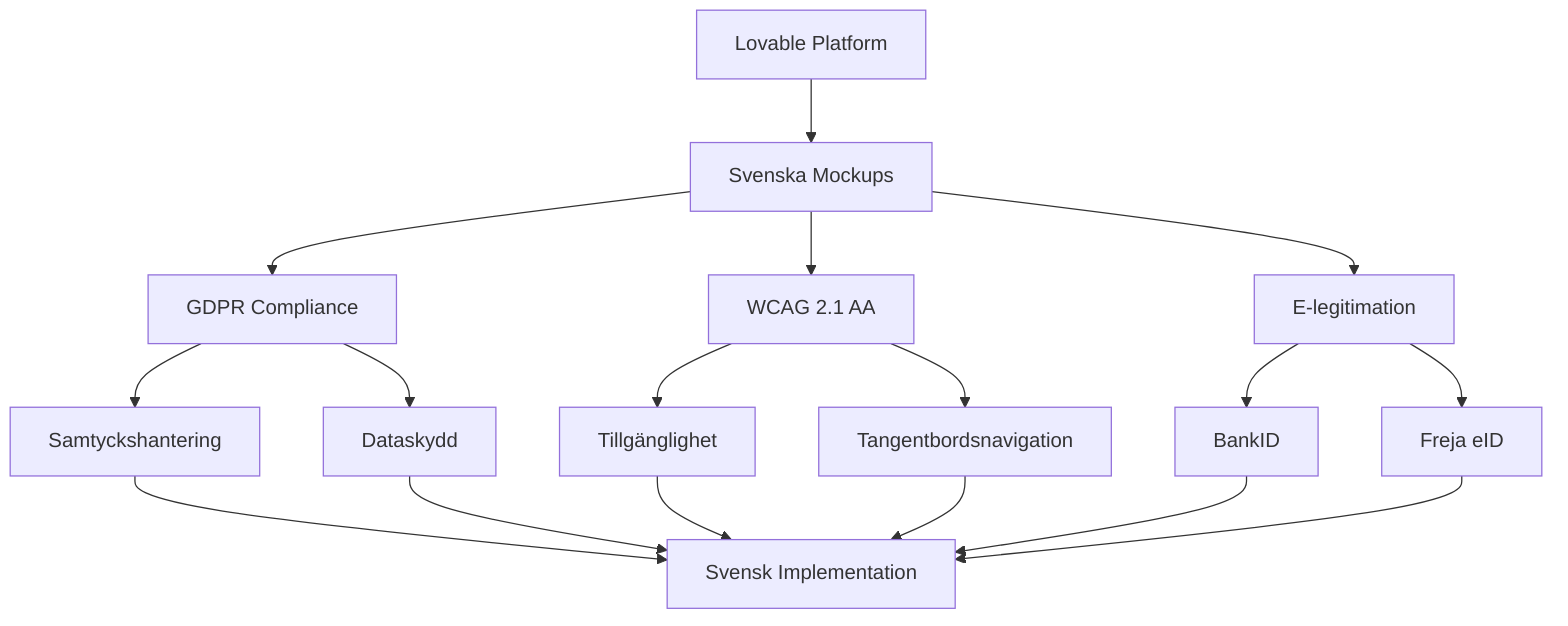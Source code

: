 graph TB
    A[Lovable Platform] --> B[Svenska Mockups]
    B --> C[GDPR Compliance]
    B --> D[WCAG 2.1 AA]
    B --> E[E-legitimation]
    
    C --> F[Samtyckshantering]
    C --> G[Dataskydd]
    
    D --> H[Tillgänglighet]
    D --> I[Tangentbordsnavigation]
    
    E --> J[BankID]
    E --> K[Freja eID]
    
    F --> L[Svensk Implementation]
    G --> L
    H --> L
    I --> L
    J --> L
    K --> L